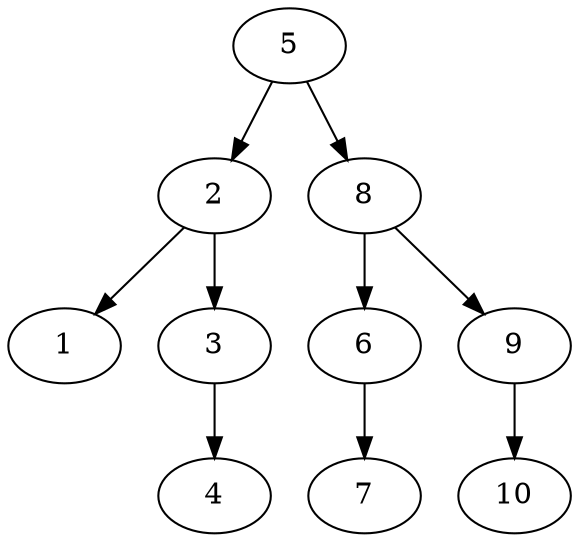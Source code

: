 digraph G {
  5 -> 2;
  2 -> 1;
  2 -> 3;
  3 -> 4;
  5 -> 8;
  8 -> 6;
  6 -> 7;
  8 -> 9;
  9 -> 10;
}
